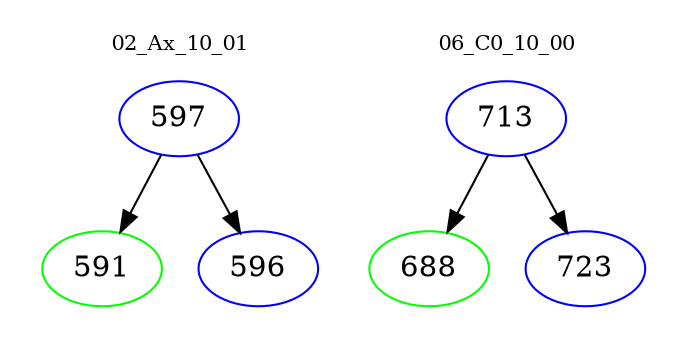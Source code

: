 digraph{
subgraph cluster_0 {
color = white
label = "02_Ax_10_01";
fontsize=10;
T0_597 [label="597", color="blue"]
T0_597 -> T0_591 [color="black"]
T0_591 [label="591", color="green"]
T0_597 -> T0_596 [color="black"]
T0_596 [label="596", color="blue"]
}
subgraph cluster_1 {
color = white
label = "06_C0_10_00";
fontsize=10;
T1_713 [label="713", color="blue"]
T1_713 -> T1_688 [color="black"]
T1_688 [label="688", color="green"]
T1_713 -> T1_723 [color="black"]
T1_723 [label="723", color="blue"]
}
}
